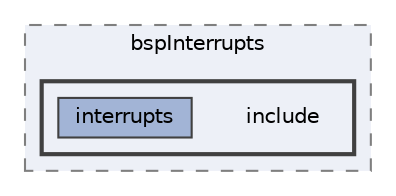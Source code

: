 digraph "include"
{
 // LATEX_PDF_SIZE
  bgcolor="transparent";
  edge [fontname=Helvetica,fontsize=10,labelfontname=Helvetica,labelfontsize=10];
  node [fontname=Helvetica,fontsize=10,shape=box,height=0.2,width=0.4];
  compound=true
  subgraph clusterdir_8ae1b09a5bec16ca625dbf0fb0928d0b {
    graph [ bgcolor="#edf0f7", pencolor="grey50", label="bspInterrupts", fontname=Helvetica,fontsize=10 style="filled,dashed", URL="dir_8ae1b09a5bec16ca625dbf0fb0928d0b.html",tooltip=""]
  subgraph clusterdir_c24ac11e3dcc94c62a875565ada10351 {
    graph [ bgcolor="#edf0f7", pencolor="grey25", label="", fontname=Helvetica,fontsize=10 style="filled,bold", URL="dir_c24ac11e3dcc94c62a875565ada10351.html",tooltip=""]
    dir_c24ac11e3dcc94c62a875565ada10351 [shape=plaintext, label="include"];
  dir_a7ca457fa32034aeef60014a0da480d3 [label="interrupts", fillcolor="#a2b4d6", color="grey25", style="filled", URL="dir_a7ca457fa32034aeef60014a0da480d3.html",tooltip=""];
  }
  }
}
